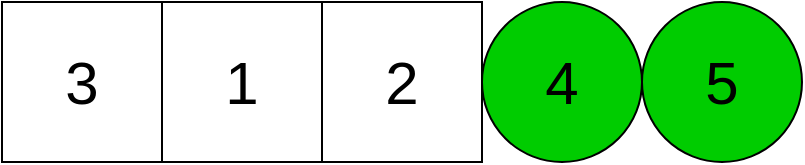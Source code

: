 <mxfile version="13.1.5"><diagram id="EEfvyykhqE5teElIFvBK" name="Page-1"><mxGraphModel dx="1038" dy="531" grid="1" gridSize="10" guides="1" tooltips="1" connect="1" arrows="1" fold="1" page="1" pageScale="1" pageWidth="850" pageHeight="1100" math="0" shadow="0"><root><mxCell id="0"/><mxCell id="1" parent="0"/><mxCell id="QEsGqhwkJa3QZIIe4jTa-1" value="&lt;font style=&quot;font-size: 30px&quot;&gt;3&lt;/font&gt;" style="whiteSpace=wrap;html=1;aspect=fixed;fillColor=none;" vertex="1" parent="1"><mxGeometry x="200" y="200" width="80" height="80" as="geometry"/></mxCell><mxCell id="QEsGqhwkJa3QZIIe4jTa-2" value="&lt;font style=&quot;font-size: 30px&quot;&gt;1&lt;/font&gt;" style="whiteSpace=wrap;html=1;aspect=fixed;fillColor=none;" vertex="1" parent="1"><mxGeometry x="280" y="200" width="80" height="80" as="geometry"/></mxCell><mxCell id="QEsGqhwkJa3QZIIe4jTa-3" value="&lt;font style=&quot;font-size: 30px&quot;&gt;2&lt;/font&gt;" style="whiteSpace=wrap;html=1;aspect=fixed;fillColor=none;" vertex="1" parent="1"><mxGeometry x="360" y="200" width="80" height="80" as="geometry"/></mxCell><mxCell id="QEsGqhwkJa3QZIIe4jTa-11" value="&lt;font style=&quot;font-size: 30px&quot;&gt;4&lt;/font&gt;" style="ellipse;whiteSpace=wrap;html=1;aspect=fixed;fillColor=#00CC00;" vertex="1" parent="1"><mxGeometry x="440" y="200" width="80" height="80" as="geometry"/></mxCell><mxCell id="QEsGqhwkJa3QZIIe4jTa-12" value="&lt;font style=&quot;font-size: 30px&quot;&gt;5&lt;/font&gt;" style="ellipse;whiteSpace=wrap;html=1;aspect=fixed;fillColor=#00CC00;" vertex="1" parent="1"><mxGeometry x="520" y="200" width="80" height="80" as="geometry"/></mxCell></root></mxGraphModel></diagram></mxfile>